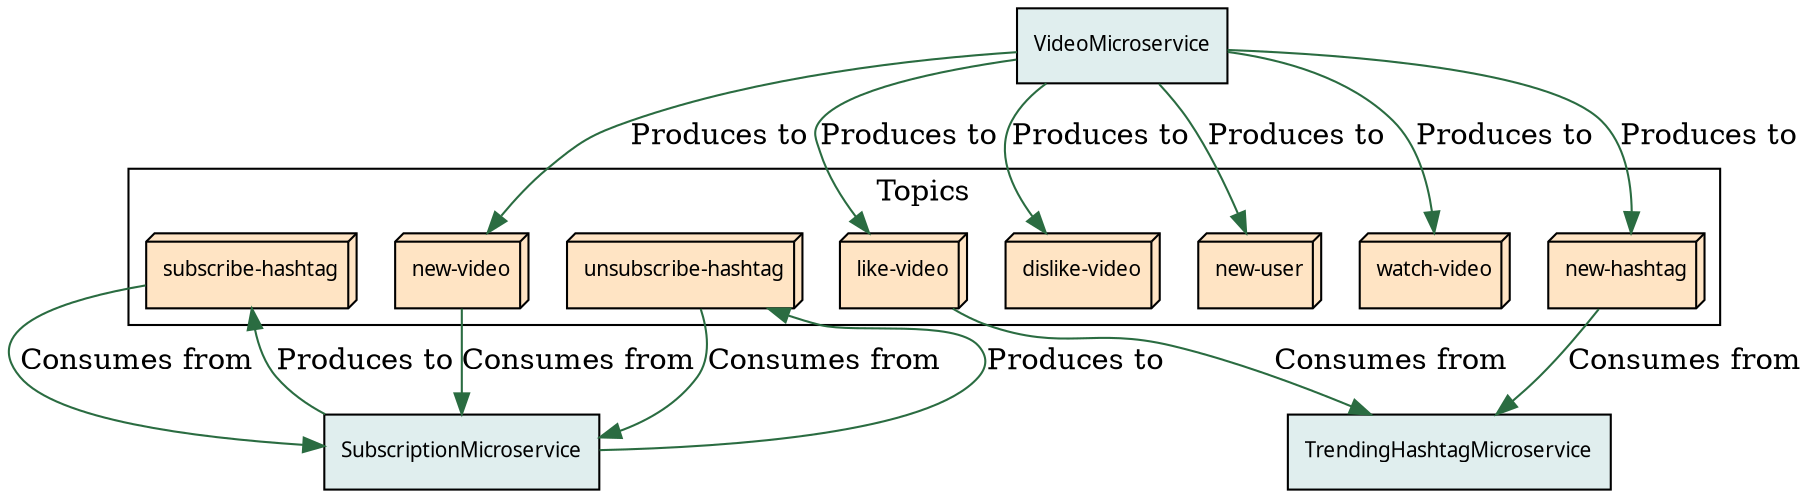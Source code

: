 digraph G {
    node[shape=rectangle, fontname=Tahoma, fontsize=10, style="filled",
        gradientangle="270", fillcolor="bisque"]
    rankdir="TB"
		 VideoMicroservice [label = "VideoMicroservice" fillcolor="azure2"]
		 TrendingHashtagMicroservice [label = "TrendingHashtagMicroservice" fillcolor="azure2"]
		 SubscriptionMicroservice [label = "SubscriptionMicroservice" fillcolor="azure2"]

    	 subgraph kafka {
	  	cluster=true;
	    color="9";
	    label="Topics"

			 
			 		"new-video" [shape="box3d"]
			 		
			 		"like-video" [shape="box3d"]
			 		
			 		"dislike-video" [shape="box3d"]
			 		
			 		"new-user" [shape="box3d"]
			 		
			 		"watch-video" [shape="box3d"]
			 		
			 		"new-hashtag" [shape="box3d"]
			 		
			 
			

			 
			 		"new-hashtag"[shape="box3d"] 		
			 		"like-video"[shape="box3d"] 		
			 
			

			 
			 		"subscribe-hashtag" [shape="box3d"]
			 		
			 		"unsubscribe-hashtag" [shape="box3d"]
			 		
			 		"subscribe-hashtag"[shape="box3d"] 		
			 		"unsubscribe-hashtag"[shape="box3d"] 		
			 		"new-video"[shape="box3d"] 		
			 
			
	
		}	

			 
			 		"VideoMicroservice" -> "new-video" [color="#2A6C41" label="Produces to"]
			 		
			 		"VideoMicroservice" -> "like-video" [color="#2A6C41" label="Produces to"]
			 		
			 		"VideoMicroservice" -> "dislike-video" [color="#2A6C41" label="Produces to"]
			 		
			 		"VideoMicroservice" -> "new-user" [color="#2A6C41" label="Produces to"]
			 		
			 		"VideoMicroservice" -> "watch-video" [color="#2A6C41" label="Produces to"]
			 		
			 		"VideoMicroservice" -> "new-hashtag" [color="#2A6C41" label="Produces to"]
			 		
			 
			

			 
			 		"new-hashtag" -> "TrendingHashtagMicroservice" [color="#2A6C41" label="Consumes from"]
			 		
			 		"like-video" -> "TrendingHashtagMicroservice" [color="#2A6C41" label="Consumes from"]
			 		
			 
			

			 
			 		"SubscriptionMicroservice" -> "subscribe-hashtag" [color="#2A6C41" label="Produces to"]
			 		
			 		"SubscriptionMicroservice" -> "unsubscribe-hashtag" [color="#2A6C41" label="Produces to"]
			 		
			 		"subscribe-hashtag" -> "SubscriptionMicroservice" [color="#2A6C41" label="Consumes from"]
			 		
			 		"unsubscribe-hashtag" -> "SubscriptionMicroservice" [color="#2A6C41" label="Consumes from"]
			 		
			 		"new-video" -> "SubscriptionMicroservice" [color="#2A6C41" label="Consumes from"]
			 		
			 
			
	
		
}

